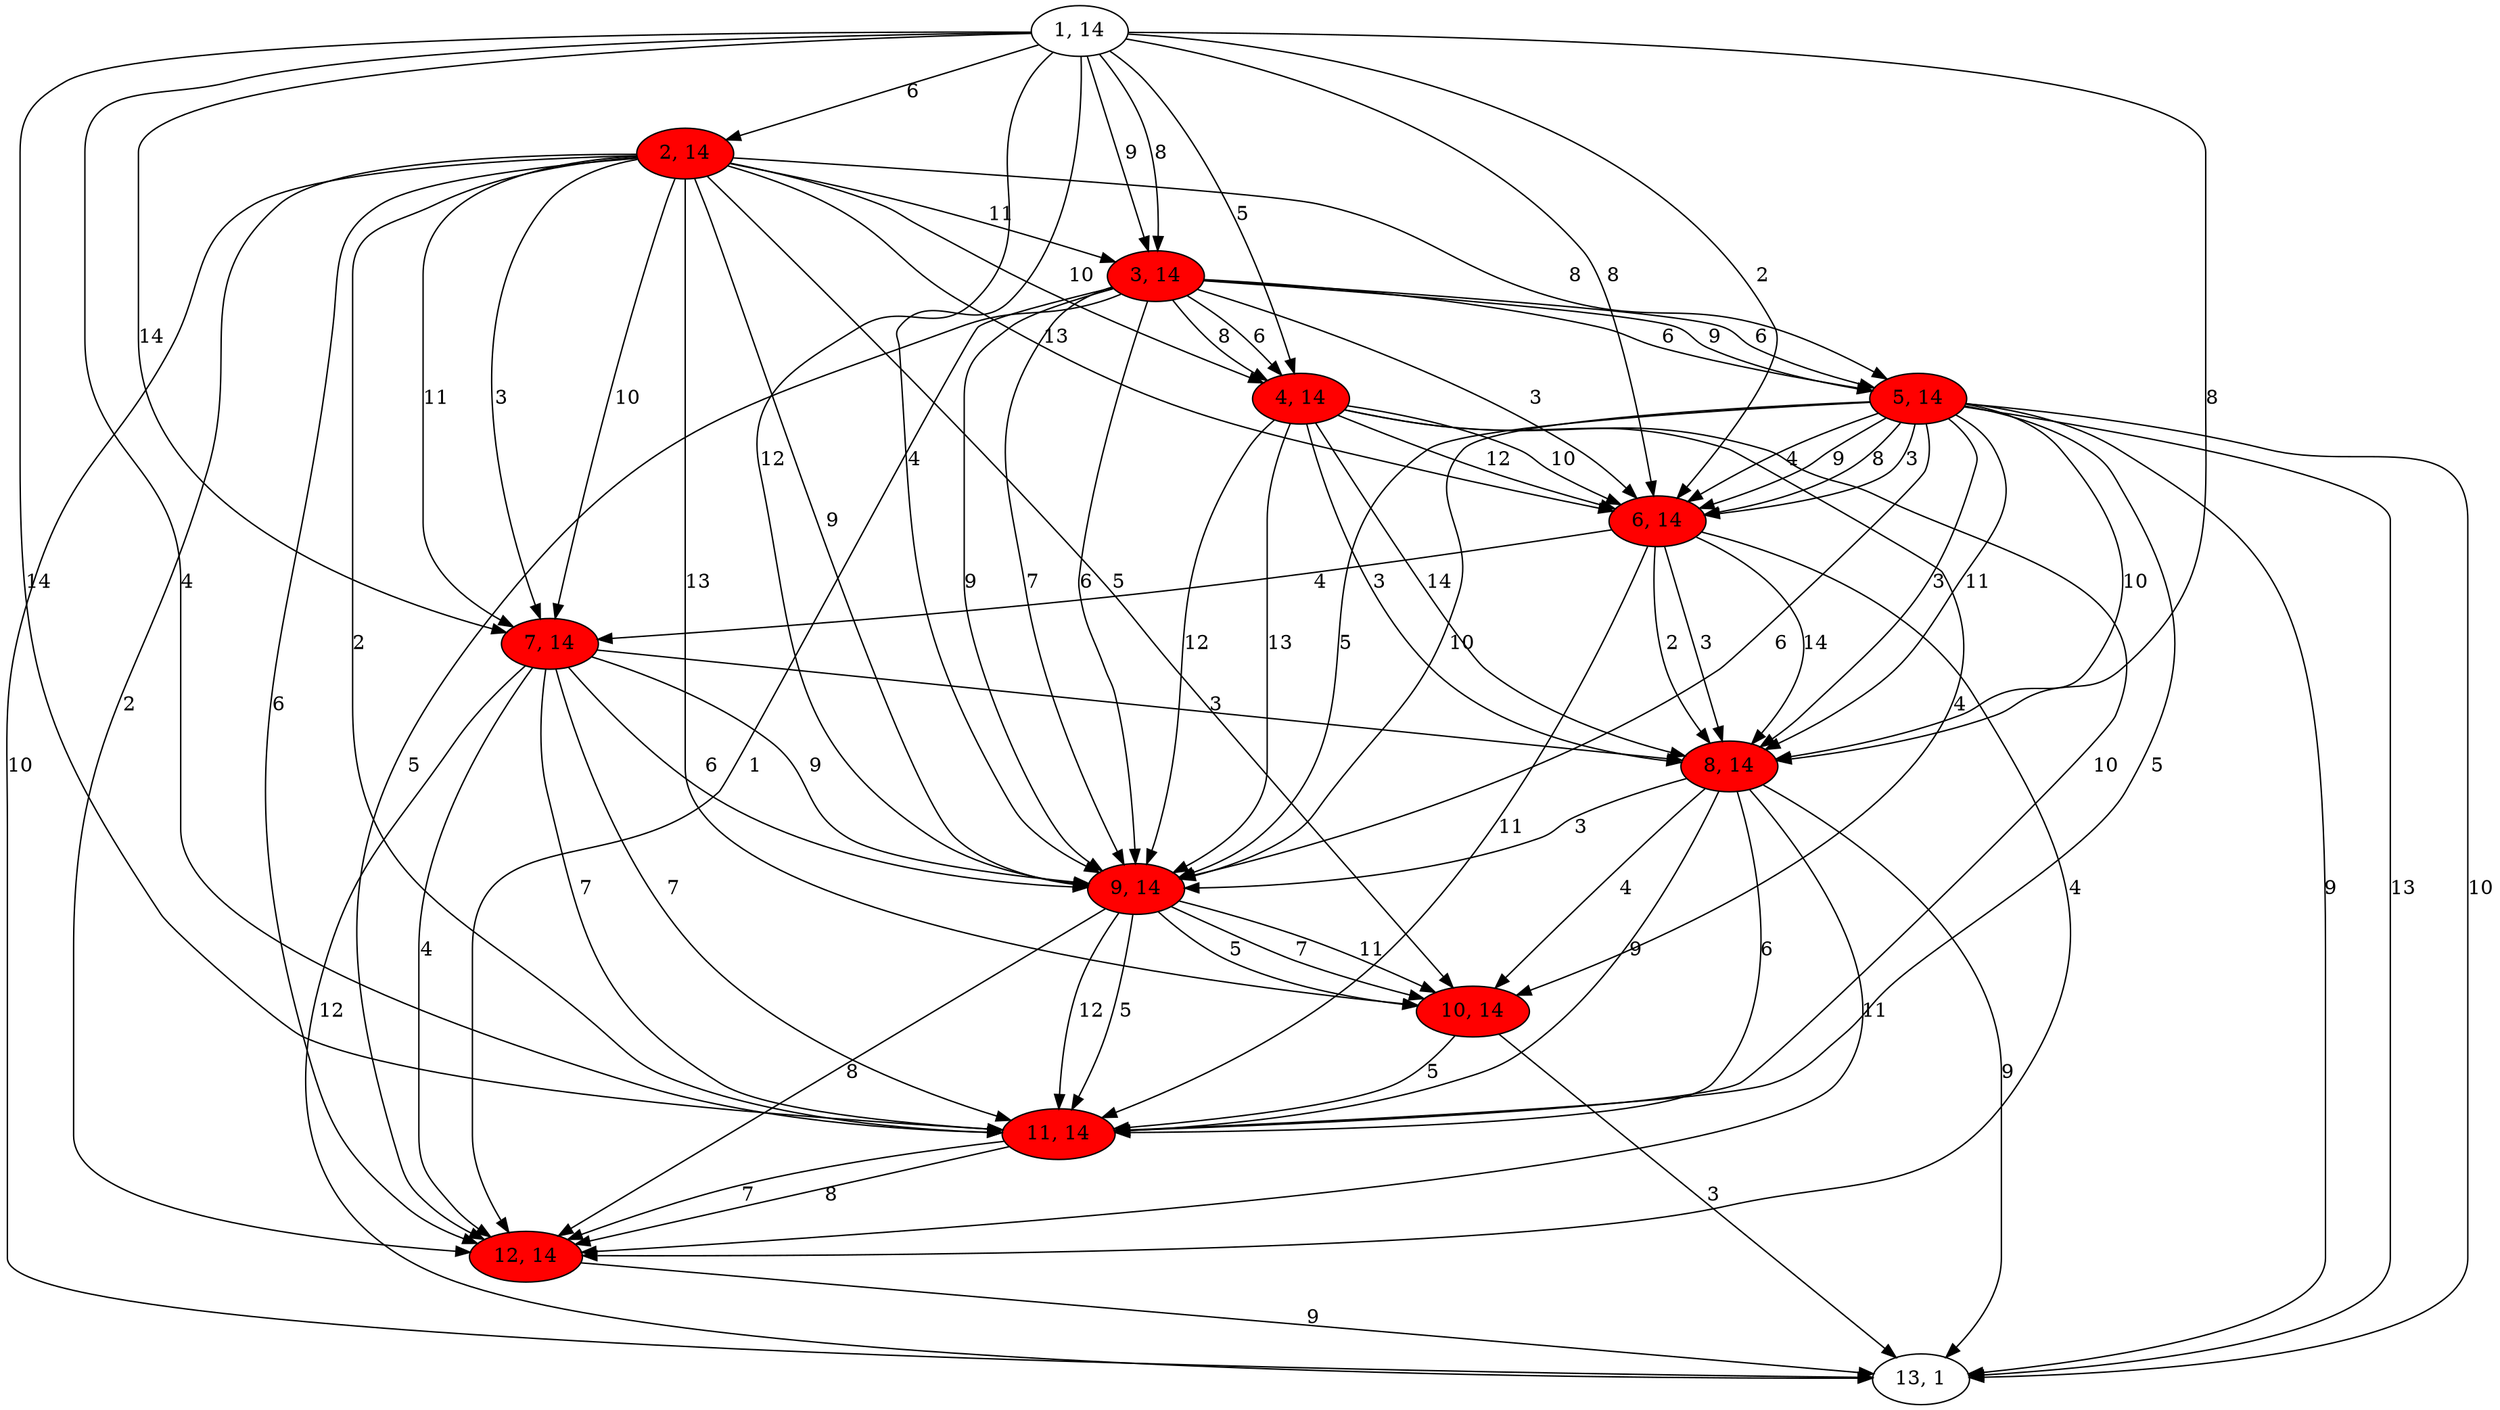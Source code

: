 digraph G{
1[label="1, 14"]
2[label="2, 14"]
3[label="3, 14"]
4[label="4, 14"]
5[label="5, 14"]
6[label="6, 14"]
7[label="7, 14"]
8[label="8, 14"]
9[label="9, 14"]
10[label="10, 14"]
11[label="11, 14"]
12[label="12, 14"]
13[label="13, 1"]
1->9[label="12"]
1->11[label="14"]
1->3[label="9"]
1->6[label="8"]
1->11[label="4"]
1->3[label="8"]
1->6[label="2"]
1->8[label="8"]
1->4[label="5"]
1->9[label="4"]
1->7[label="14"]
1->2[label="6"]
2[style = filled,fillcolor=red]
2->10[label="13"]
2->6[label="13"]
2->7[label="3"]
2->9[label="9"]
2->7[label="10"]
2->4[label="10"]
2->10[label="5"]
2->12[label="2"]
2->5[label="8"]
2->12[label="6"]
2->11[label="2"]
2->13[label="10"]
2->7[label="11"]
2->3[label="11"]
3[style = filled,fillcolor=red]
3->12[label="1"]
3->9[label="9"]
3->12[label="5"]
3->5[label="6"]
3->9[label="7"]
3->6[label="3"]
3->4[label="8"]
3->5[label="9"]
3->9[label="6"]
3->5[label="6"]
3->4[label="6"]
4[style = filled,fillcolor=red]
4->11[label="10"]
4->8[label="3"]
4->8[label="14"]
4->9[label="12"]
4->6[label="10"]
4->6[label="12"]
4->9[label="13"]
4->10[label="4"]
5[style = filled,fillcolor=red]
5->8[label="10"]
5->13[label="9"]
5->13[label="13"]
5->9[label="5"]
5->8[label="3"]
5->6[label="4"]
5->6[label="9"]
5->13[label="10"]
5->6[label="8"]
5->9[label="10"]
5->9[label="6"]
5->8[label="11"]
5->11[label="5"]
5->6[label="3"]
6[style = filled,fillcolor=red]
6->11[label="11"]
6->7[label="4"]
6->8[label="3"]
6->12[label="4"]
6->8[label="14"]
6->8[label="2"]
7[style = filled,fillcolor=red]
7->13[label="12"]
7->9[label="9"]
7->8[label="3"]
7->11[label="7"]
7->9[label="6"]
7->11[label="7"]
7->12[label="4"]
8[style = filled,fillcolor=red]
8->11[label="6"]
8->10[label="4"]
8->11[label="9"]
8->9[label="3"]
8->13[label="9"]
8->12[label="11"]
9[style = filled,fillcolor=red]
9->10[label="5"]
9->10[label="7"]
9->12[label="8"]
9->11[label="12"]
9->11[label="5"]
9->10[label="11"]
10[style = filled,fillcolor=red]
10->13[label="3"]
10->11[label="5"]
11[style = filled,fillcolor=red]
11->12[label="8"]
11->12[label="7"]
12[style = filled,fillcolor=red]
12->13[label="9"]
}
